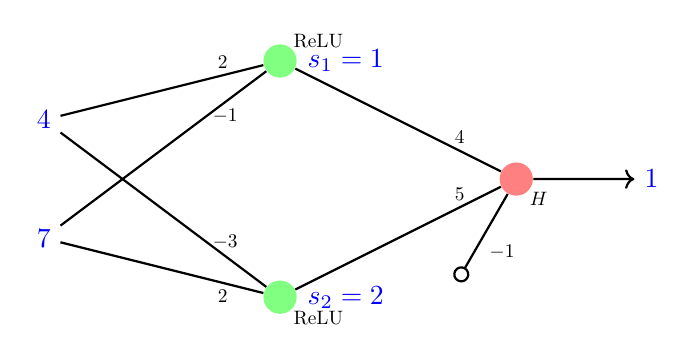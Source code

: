 % Figure after Kjell Magne Fauske
  % http://www.texample.net/tikz/examples/neural-network/
\begin{tikzpicture}[scale=1.5]
   \def\layersep{2cm}
    \tikzstyle{every pin edge}=[thick]
    \tikzstyle{neuron}=[circle,fill=black!25,minimum size=12pt,inner sep=0pt]
    \tikzstyle{entree}=[];
    \tikzstyle{input neuron}=[neuron, fill=green!50];
    \tikzstyle{output neuron}=[neuron, fill=red!50];
    \tikzstyle{hidden neuron}=[neuron, fill=blue!50];
    \tikzstyle{annot} = [text width=4em, text centered]

% Entree
\node[entree,blue] (E-1) at (-\layersep,-1) {$4$};
\node[entree,blue] (E-2) at (-\layersep,-2) {$7$};

% Premiere couche
\node[input neuron] (I-1) at (0,-0.5) {};
\node[input neuron] (I-2) at (0,-2.5) {};

\node[above right=0.8ex,scale=0.7] at (I-1) {ReLU};
\node[below right=0.8ex,scale=0.7] at (I-2) {ReLU};

\node[right=1.5ex,blue] at (I-1) {$s_1=1$};
\node[right=1.5ex,blue] at (I-2) {$s_2=2$};

%Seconde couche et sortie
\node[output neuron] (O) at (\layersep,-1.5 cm) {};
\node[below right=0.8ex,scale=0.7] at (O) {$H$};

% Arrete et poids
 \path[thick] (E-1) edge node[pos=0.8,above,scale=0.7]{$2$} (I-1) ;
 \path[thick] (E-2) edge node[pos=0.8,below,scale=0.7]{$-1$} (I-1);
% \draw[-o,thick] (I-1) to node[midway,below right,scale=0.7]{$2$} ++ (-120:1);

 \path[thick] (E-1) edge node[pos=0.8,above,scale=0.7]{$-3$} (I-2);
 \path[thick] (E-2) edge node[pos=0.8,below,scale=0.7]{$2$} (I-2);
 %\draw[-o,thick] (I-2) to node[midway,below right,scale=0.7]{$2$} ++ (-160:1);

 \path[thick] (I-1) edge node[pos=0.8,above,scale=0.7]{$4$} (O);
 \path[thick] (I-2) edge node[pos=0.8,above,scale=0.7]{$5$}(O);
 \draw[-o,thick] (O) to node[midway,below right,scale=0.7]{$-1$} ++ (-120:1) ;

% Sortie
 \draw[->,thick] (O)-- ++(1,0) node[right,blue]{$1$};


\end{tikzpicture}  